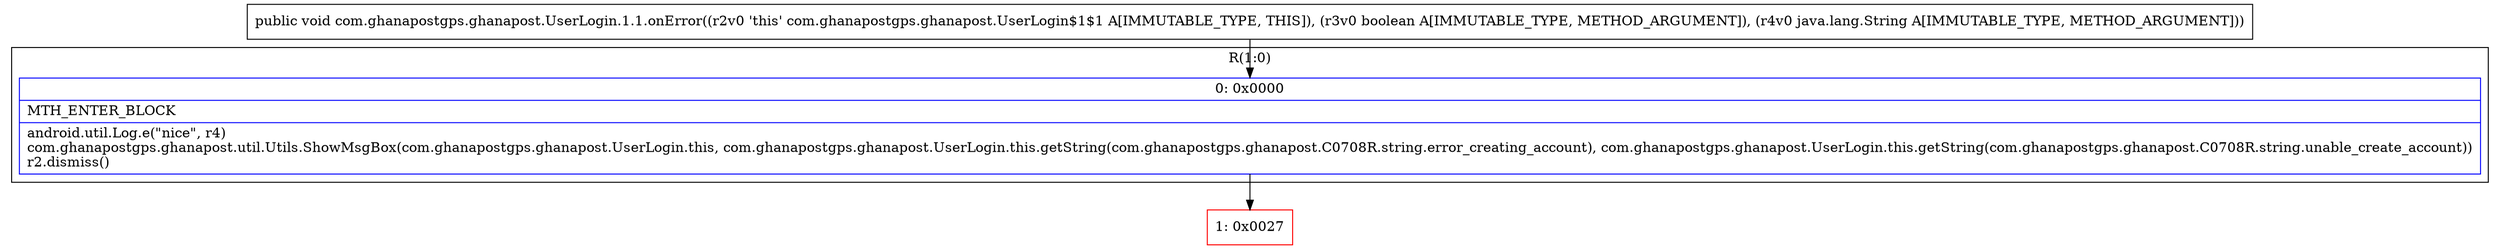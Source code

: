 digraph "CFG forcom.ghanapostgps.ghanapost.UserLogin.1.1.onError(ZLjava\/lang\/String;)V" {
subgraph cluster_Region_1893296108 {
label = "R(1:0)";
node [shape=record,color=blue];
Node_0 [shape=record,label="{0\:\ 0x0000|MTH_ENTER_BLOCK\l|android.util.Log.e(\"nice\", r4)\lcom.ghanapostgps.ghanapost.util.Utils.ShowMsgBox(com.ghanapostgps.ghanapost.UserLogin.this, com.ghanapostgps.ghanapost.UserLogin.this.getString(com.ghanapostgps.ghanapost.C0708R.string.error_creating_account), com.ghanapostgps.ghanapost.UserLogin.this.getString(com.ghanapostgps.ghanapost.C0708R.string.unable_create_account))\lr2.dismiss()\l}"];
}
Node_1 [shape=record,color=red,label="{1\:\ 0x0027}"];
MethodNode[shape=record,label="{public void com.ghanapostgps.ghanapost.UserLogin.1.1.onError((r2v0 'this' com.ghanapostgps.ghanapost.UserLogin$1$1 A[IMMUTABLE_TYPE, THIS]), (r3v0 boolean A[IMMUTABLE_TYPE, METHOD_ARGUMENT]), (r4v0 java.lang.String A[IMMUTABLE_TYPE, METHOD_ARGUMENT])) }"];
MethodNode -> Node_0;
Node_0 -> Node_1;
}

